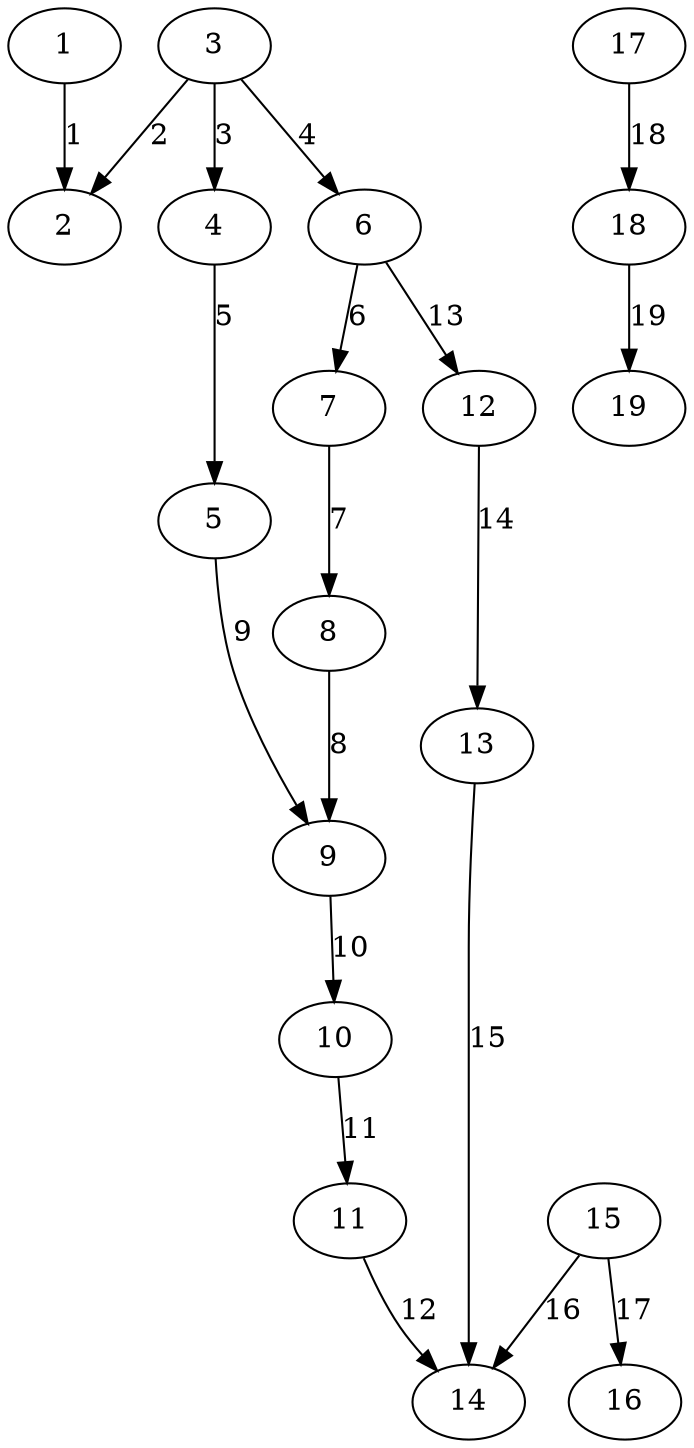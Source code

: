 digraph G {
	1 -> 2 [label=1] 
	3 -> 2 [label=2] 
	3 -> 4 [label=3] 
	3 -> 6 [label=4] 
	4 -> 5 [label=5] 
	6 -> 7 [label=6] 
	7 -> 8 [label=7] 
	8 -> 9 [label=8] 
	5 -> 9 [label=9] 
	9 -> 10 [label=10] 
	10 -> 11 [label=11] 
	11 -> 14 [label=12] 
	6 -> 12 [label=13] 
	12 -> 13 [label=14] 
	13 -> 14 [label=15] 
	15 -> 14 [label=16] 
	15 -> 16 [label=17] 
	17 -> 18 [label=18] 
	18 -> 19 [label=19] 
}